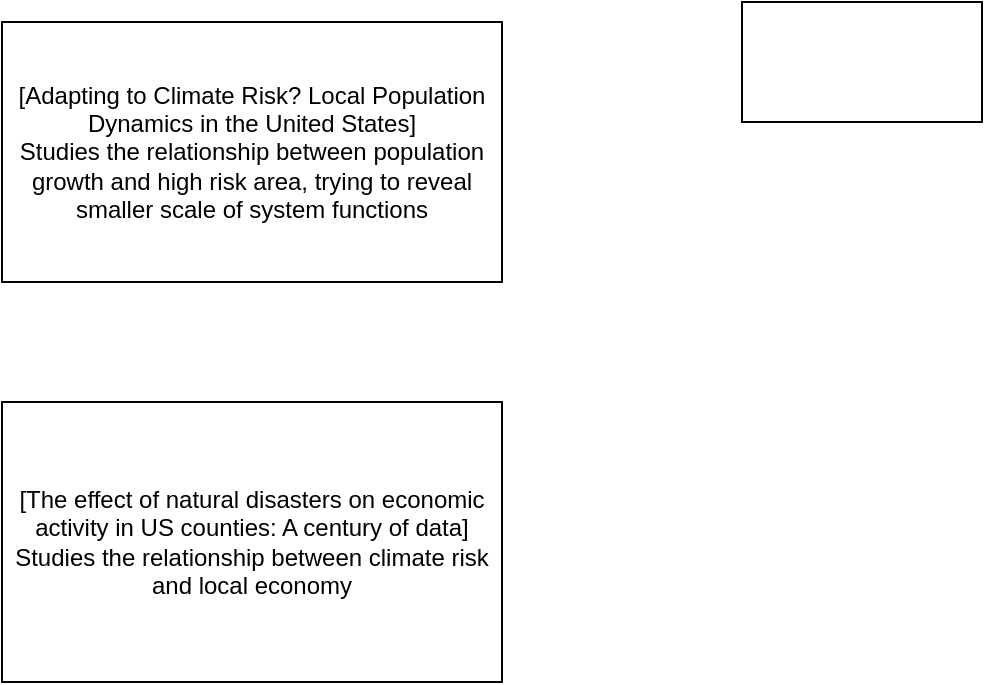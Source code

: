 <mxfile version="27.1.0">
  <diagram name="第 1 页" id="oopn0pdFhTOcJvkMdKDm">
    <mxGraphModel dx="946" dy="563" grid="1" gridSize="10" guides="1" tooltips="1" connect="1" arrows="1" fold="1" page="1" pageScale="1" pageWidth="827" pageHeight="1169" math="0" shadow="0">
      <root>
        <mxCell id="0" />
        <mxCell id="1" parent="0" />
        <UserObject label="[Adapting to Climate Risk? Local Population Dynamics in the United States]&lt;div&gt;Studies the relationship between population growth and high risk area, trying to reveal smaller scale of system functions&lt;/div&gt;" link="https://link.springer.com/article/10.101/s41885-024-00141-9" id="X0_J-GMt4GQheTyJbu3o-1">
          <mxCell style="rounded=0;whiteSpace=wrap;html=1;" vertex="1" parent="1">
            <mxGeometry x="220" y="60" width="250" height="130" as="geometry" />
          </mxCell>
        </UserObject>
        <UserObject label="[The effect of natural disasters on economic activity in US counties: A century of data]&lt;div&gt;Studies the relationship between climate risk and local economy&lt;/div&gt;" link="https://www.sciencedirect.com/science/article/pii/S0094119020300280" id="X0_J-GMt4GQheTyJbu3o-3">
          <mxCell style="rounded=0;whiteSpace=wrap;html=1;" vertex="1" parent="1">
            <mxGeometry x="220" y="250" width="250" height="140" as="geometry" />
          </mxCell>
        </UserObject>
        <mxCell id="X0_J-GMt4GQheTyJbu3o-4" value="" style="rounded=0;whiteSpace=wrap;html=1;" vertex="1" parent="1">
          <mxGeometry x="590" y="50" width="120" height="60" as="geometry" />
        </mxCell>
      </root>
    </mxGraphModel>
  </diagram>
</mxfile>
